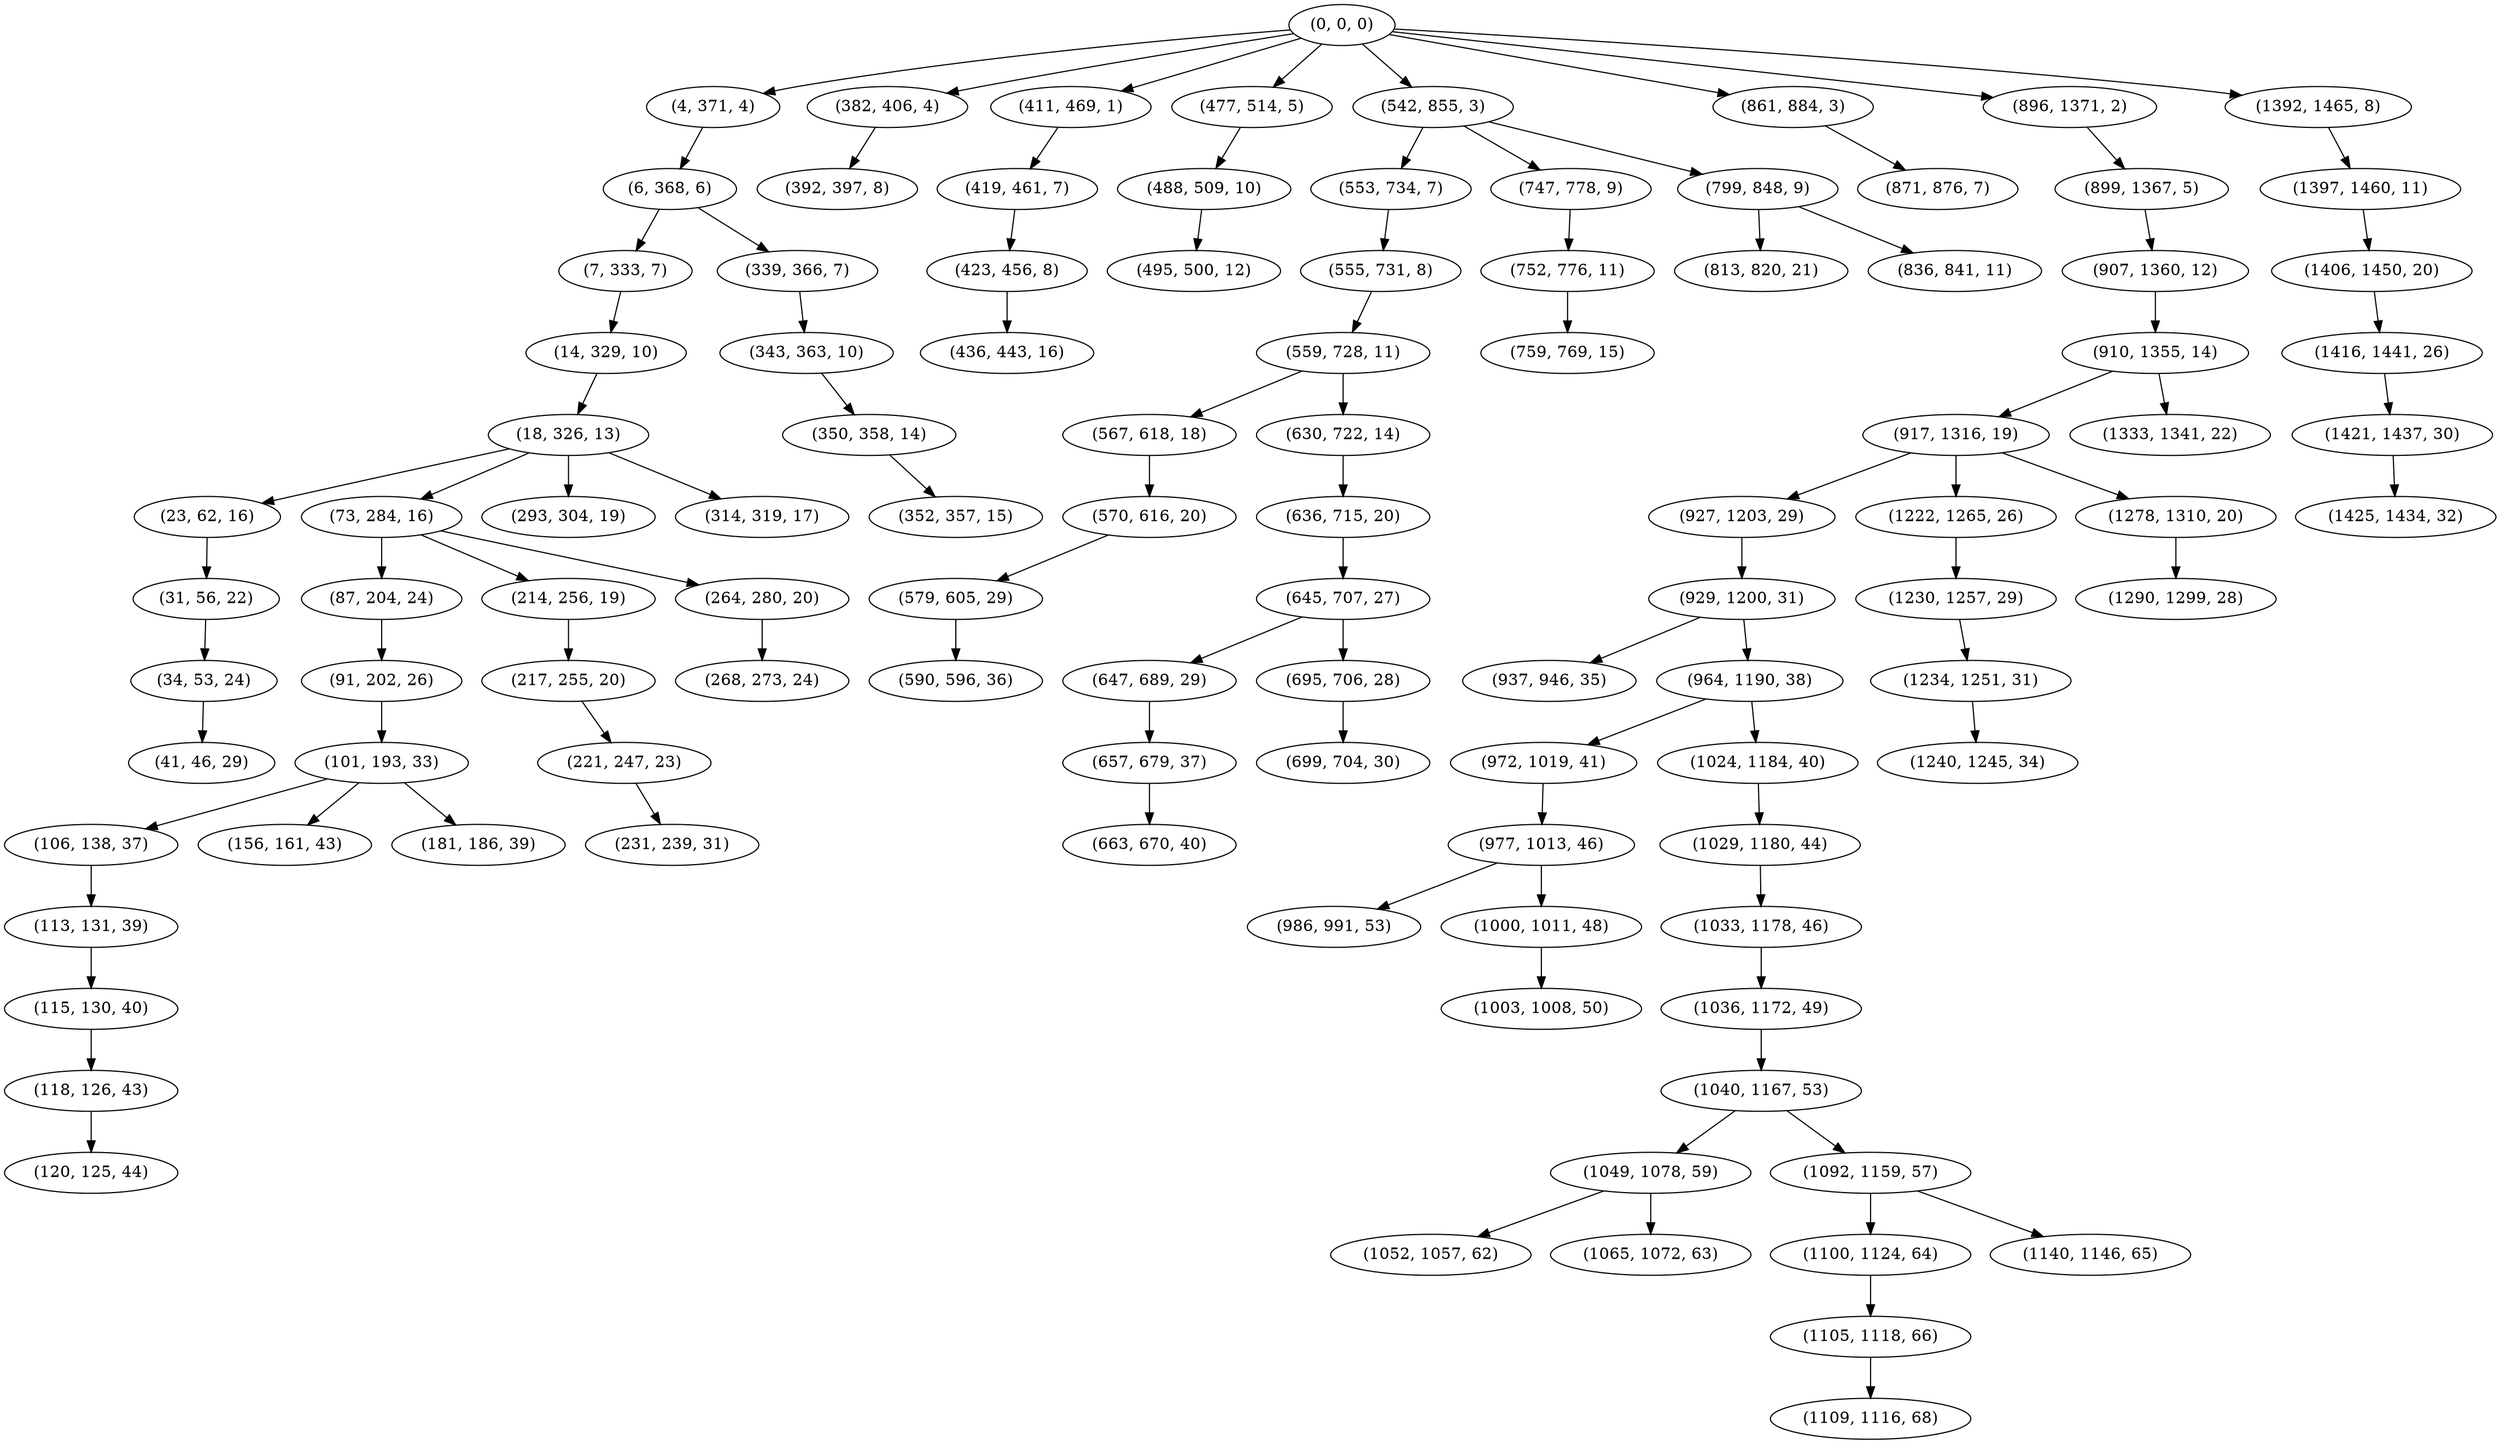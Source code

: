 digraph tree {
    "(0, 0, 0)";
    "(4, 371, 4)";
    "(6, 368, 6)";
    "(7, 333, 7)";
    "(14, 329, 10)";
    "(18, 326, 13)";
    "(23, 62, 16)";
    "(31, 56, 22)";
    "(34, 53, 24)";
    "(41, 46, 29)";
    "(73, 284, 16)";
    "(87, 204, 24)";
    "(91, 202, 26)";
    "(101, 193, 33)";
    "(106, 138, 37)";
    "(113, 131, 39)";
    "(115, 130, 40)";
    "(118, 126, 43)";
    "(120, 125, 44)";
    "(156, 161, 43)";
    "(181, 186, 39)";
    "(214, 256, 19)";
    "(217, 255, 20)";
    "(221, 247, 23)";
    "(231, 239, 31)";
    "(264, 280, 20)";
    "(268, 273, 24)";
    "(293, 304, 19)";
    "(314, 319, 17)";
    "(339, 366, 7)";
    "(343, 363, 10)";
    "(350, 358, 14)";
    "(352, 357, 15)";
    "(382, 406, 4)";
    "(392, 397, 8)";
    "(411, 469, 1)";
    "(419, 461, 7)";
    "(423, 456, 8)";
    "(436, 443, 16)";
    "(477, 514, 5)";
    "(488, 509, 10)";
    "(495, 500, 12)";
    "(542, 855, 3)";
    "(553, 734, 7)";
    "(555, 731, 8)";
    "(559, 728, 11)";
    "(567, 618, 18)";
    "(570, 616, 20)";
    "(579, 605, 29)";
    "(590, 596, 36)";
    "(630, 722, 14)";
    "(636, 715, 20)";
    "(645, 707, 27)";
    "(647, 689, 29)";
    "(657, 679, 37)";
    "(663, 670, 40)";
    "(695, 706, 28)";
    "(699, 704, 30)";
    "(747, 778, 9)";
    "(752, 776, 11)";
    "(759, 769, 15)";
    "(799, 848, 9)";
    "(813, 820, 21)";
    "(836, 841, 11)";
    "(861, 884, 3)";
    "(871, 876, 7)";
    "(896, 1371, 2)";
    "(899, 1367, 5)";
    "(907, 1360, 12)";
    "(910, 1355, 14)";
    "(917, 1316, 19)";
    "(927, 1203, 29)";
    "(929, 1200, 31)";
    "(937, 946, 35)";
    "(964, 1190, 38)";
    "(972, 1019, 41)";
    "(977, 1013, 46)";
    "(986, 991, 53)";
    "(1000, 1011, 48)";
    "(1003, 1008, 50)";
    "(1024, 1184, 40)";
    "(1029, 1180, 44)";
    "(1033, 1178, 46)";
    "(1036, 1172, 49)";
    "(1040, 1167, 53)";
    "(1049, 1078, 59)";
    "(1052, 1057, 62)";
    "(1065, 1072, 63)";
    "(1092, 1159, 57)";
    "(1100, 1124, 64)";
    "(1105, 1118, 66)";
    "(1109, 1116, 68)";
    "(1140, 1146, 65)";
    "(1222, 1265, 26)";
    "(1230, 1257, 29)";
    "(1234, 1251, 31)";
    "(1240, 1245, 34)";
    "(1278, 1310, 20)";
    "(1290, 1299, 28)";
    "(1333, 1341, 22)";
    "(1392, 1465, 8)";
    "(1397, 1460, 11)";
    "(1406, 1450, 20)";
    "(1416, 1441, 26)";
    "(1421, 1437, 30)";
    "(1425, 1434, 32)";
    "(0, 0, 0)" -> "(4, 371, 4)";
    "(0, 0, 0)" -> "(382, 406, 4)";
    "(0, 0, 0)" -> "(411, 469, 1)";
    "(0, 0, 0)" -> "(477, 514, 5)";
    "(0, 0, 0)" -> "(542, 855, 3)";
    "(0, 0, 0)" -> "(861, 884, 3)";
    "(0, 0, 0)" -> "(896, 1371, 2)";
    "(0, 0, 0)" -> "(1392, 1465, 8)";
    "(4, 371, 4)" -> "(6, 368, 6)";
    "(6, 368, 6)" -> "(7, 333, 7)";
    "(6, 368, 6)" -> "(339, 366, 7)";
    "(7, 333, 7)" -> "(14, 329, 10)";
    "(14, 329, 10)" -> "(18, 326, 13)";
    "(18, 326, 13)" -> "(23, 62, 16)";
    "(18, 326, 13)" -> "(73, 284, 16)";
    "(18, 326, 13)" -> "(293, 304, 19)";
    "(18, 326, 13)" -> "(314, 319, 17)";
    "(23, 62, 16)" -> "(31, 56, 22)";
    "(31, 56, 22)" -> "(34, 53, 24)";
    "(34, 53, 24)" -> "(41, 46, 29)";
    "(73, 284, 16)" -> "(87, 204, 24)";
    "(73, 284, 16)" -> "(214, 256, 19)";
    "(73, 284, 16)" -> "(264, 280, 20)";
    "(87, 204, 24)" -> "(91, 202, 26)";
    "(91, 202, 26)" -> "(101, 193, 33)";
    "(101, 193, 33)" -> "(106, 138, 37)";
    "(101, 193, 33)" -> "(156, 161, 43)";
    "(101, 193, 33)" -> "(181, 186, 39)";
    "(106, 138, 37)" -> "(113, 131, 39)";
    "(113, 131, 39)" -> "(115, 130, 40)";
    "(115, 130, 40)" -> "(118, 126, 43)";
    "(118, 126, 43)" -> "(120, 125, 44)";
    "(214, 256, 19)" -> "(217, 255, 20)";
    "(217, 255, 20)" -> "(221, 247, 23)";
    "(221, 247, 23)" -> "(231, 239, 31)";
    "(264, 280, 20)" -> "(268, 273, 24)";
    "(339, 366, 7)" -> "(343, 363, 10)";
    "(343, 363, 10)" -> "(350, 358, 14)";
    "(350, 358, 14)" -> "(352, 357, 15)";
    "(382, 406, 4)" -> "(392, 397, 8)";
    "(411, 469, 1)" -> "(419, 461, 7)";
    "(419, 461, 7)" -> "(423, 456, 8)";
    "(423, 456, 8)" -> "(436, 443, 16)";
    "(477, 514, 5)" -> "(488, 509, 10)";
    "(488, 509, 10)" -> "(495, 500, 12)";
    "(542, 855, 3)" -> "(553, 734, 7)";
    "(542, 855, 3)" -> "(747, 778, 9)";
    "(542, 855, 3)" -> "(799, 848, 9)";
    "(553, 734, 7)" -> "(555, 731, 8)";
    "(555, 731, 8)" -> "(559, 728, 11)";
    "(559, 728, 11)" -> "(567, 618, 18)";
    "(559, 728, 11)" -> "(630, 722, 14)";
    "(567, 618, 18)" -> "(570, 616, 20)";
    "(570, 616, 20)" -> "(579, 605, 29)";
    "(579, 605, 29)" -> "(590, 596, 36)";
    "(630, 722, 14)" -> "(636, 715, 20)";
    "(636, 715, 20)" -> "(645, 707, 27)";
    "(645, 707, 27)" -> "(647, 689, 29)";
    "(645, 707, 27)" -> "(695, 706, 28)";
    "(647, 689, 29)" -> "(657, 679, 37)";
    "(657, 679, 37)" -> "(663, 670, 40)";
    "(695, 706, 28)" -> "(699, 704, 30)";
    "(747, 778, 9)" -> "(752, 776, 11)";
    "(752, 776, 11)" -> "(759, 769, 15)";
    "(799, 848, 9)" -> "(813, 820, 21)";
    "(799, 848, 9)" -> "(836, 841, 11)";
    "(861, 884, 3)" -> "(871, 876, 7)";
    "(896, 1371, 2)" -> "(899, 1367, 5)";
    "(899, 1367, 5)" -> "(907, 1360, 12)";
    "(907, 1360, 12)" -> "(910, 1355, 14)";
    "(910, 1355, 14)" -> "(917, 1316, 19)";
    "(910, 1355, 14)" -> "(1333, 1341, 22)";
    "(917, 1316, 19)" -> "(927, 1203, 29)";
    "(917, 1316, 19)" -> "(1222, 1265, 26)";
    "(917, 1316, 19)" -> "(1278, 1310, 20)";
    "(927, 1203, 29)" -> "(929, 1200, 31)";
    "(929, 1200, 31)" -> "(937, 946, 35)";
    "(929, 1200, 31)" -> "(964, 1190, 38)";
    "(964, 1190, 38)" -> "(972, 1019, 41)";
    "(964, 1190, 38)" -> "(1024, 1184, 40)";
    "(972, 1019, 41)" -> "(977, 1013, 46)";
    "(977, 1013, 46)" -> "(986, 991, 53)";
    "(977, 1013, 46)" -> "(1000, 1011, 48)";
    "(1000, 1011, 48)" -> "(1003, 1008, 50)";
    "(1024, 1184, 40)" -> "(1029, 1180, 44)";
    "(1029, 1180, 44)" -> "(1033, 1178, 46)";
    "(1033, 1178, 46)" -> "(1036, 1172, 49)";
    "(1036, 1172, 49)" -> "(1040, 1167, 53)";
    "(1040, 1167, 53)" -> "(1049, 1078, 59)";
    "(1040, 1167, 53)" -> "(1092, 1159, 57)";
    "(1049, 1078, 59)" -> "(1052, 1057, 62)";
    "(1049, 1078, 59)" -> "(1065, 1072, 63)";
    "(1092, 1159, 57)" -> "(1100, 1124, 64)";
    "(1092, 1159, 57)" -> "(1140, 1146, 65)";
    "(1100, 1124, 64)" -> "(1105, 1118, 66)";
    "(1105, 1118, 66)" -> "(1109, 1116, 68)";
    "(1222, 1265, 26)" -> "(1230, 1257, 29)";
    "(1230, 1257, 29)" -> "(1234, 1251, 31)";
    "(1234, 1251, 31)" -> "(1240, 1245, 34)";
    "(1278, 1310, 20)" -> "(1290, 1299, 28)";
    "(1392, 1465, 8)" -> "(1397, 1460, 11)";
    "(1397, 1460, 11)" -> "(1406, 1450, 20)";
    "(1406, 1450, 20)" -> "(1416, 1441, 26)";
    "(1416, 1441, 26)" -> "(1421, 1437, 30)";
    "(1421, 1437, 30)" -> "(1425, 1434, 32)";
}
